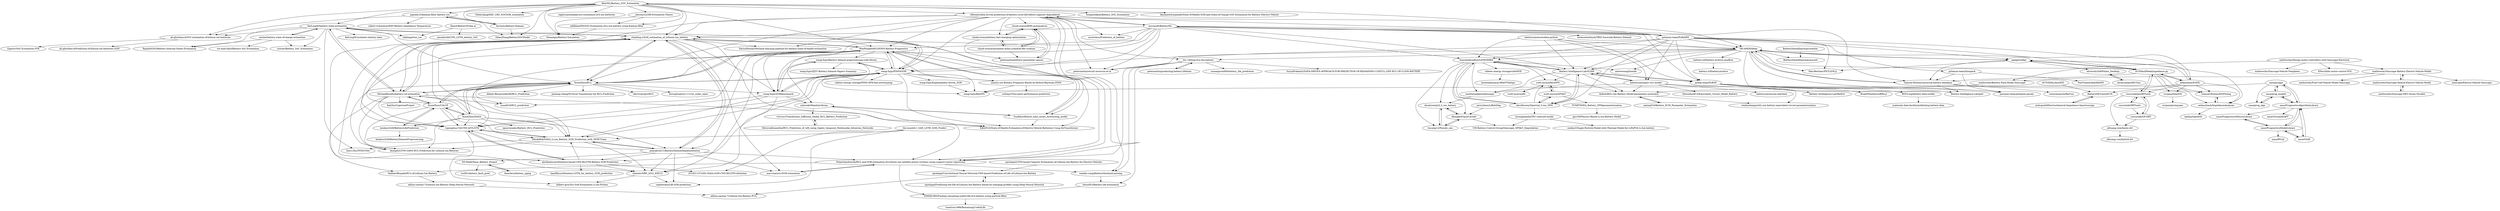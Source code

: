 digraph G {
"AlterWL/Battery_SOC_Estimation" -> "KeiLongW/battery-state-estimation"
"AlterWL/Battery_SOC_Estimation" -> "jogrady23/kalman-filter-battery-soc"
"AlterWL/Battery_SOC_Estimation" -> "larchuto/Battery-Kalman"
"AlterWL/Battery_SOC_Estimation" -> "jdorsey22/298-Estimation-Theory"
"AlterWL/Battery_SOC_Estimation" -> "Shida-Jiang/EKF_UKF_SOCSOH_estimation"
"AlterWL/Battery_SOC_Estimation" -> "NimaAgm/Battery-Simulation"
"AlterWL/Battery_SOC_Estimation" -> "WenPengfei0823/PINN-Battery-Prognostics"
"AlterWL/Battery_SOC_Estimation" -> "raghuramshankar/soc-estimation-of-li-ion-batteries"
"AlterWL/Battery_SOC_Estimation" -> "adilkhan095/SOC-Estimation-of-Li-ion-battery-using-Kalman-filter"
"AlterWL/Battery_SOC_Estimation" -> "ali-ghorbani-k/SOC-estimation-of-lithium-ion-batteries"
"AlterWL/Battery_SOC_Estimation" -> "SihaoZhang/BatterySOCModel"
"AlterWL/Battery_SOC_Estimation" -> "rdbraatz/data-driven-prediction-of-battery-cycle-life-before-capacity-degradation"
"AlterWL/Battery_SOC_Estimation" -> "standing-o/SoH_estimation_of_Lithium-ion_battery"
"AlterWL/Battery_SOC_Estimation" -> "bongseokkim/Battery_SOC_Estimation"
"AlterWL/Battery_SOC_Estimation" -> "dnyaneshwarpatale/State-of-Health-SOH-and-State-of-Charge-SOC-Estimation-for-Battery-Electric-Vehicle"
"rdbraatz/data-driven-prediction-of-battery-cycle-life-before-capacity-degradation" -> "dsr-18/long-live-the-battery"
"rdbraatz/data-driven-prediction-of-battery-cycle-life-before-capacity-degradation" -> "standing-o/SoH_estimation_of_Lithium-ion_battery"
"rdbraatz/data-driven-prediction-of-battery-cycle-life-before-capacity-degradation" -> "WenPengfei0823/PINN-Battery-Prognostics"
"rdbraatz/data-driven-prediction-of-battery-cycle-life-before-capacity-degradation" -> "chueh-ermon/BMS-autoanalysis"
"rdbraatz/data-driven-prediction-of-battery-cycle-life-before-capacity-degradation" -> "chueh-ermon/battery-fast-charging-optimization"
"rdbraatz/data-driven-prediction-of-battery-cycle-life-before-capacity-degradation" -> "XiuzeZhou/RUL"
"rdbraatz/data-driven-prediction-of-battery-cycle-life-before-capacity-degradation" -> "MichaelBosello/battery-rul-estimation"
"rdbraatz/data-driven-prediction-of-battery-cycle-life-before-capacity-degradation" -> "microsoft/BatteryML"
"rdbraatz/data-driven-prediction-of-battery-cycle-life-before-capacity-degradation" -> "TRI-AMDD/beep"
"rdbraatz/data-driven-prediction-of-battery-cycle-life-before-capacity-degradation" -> "wang-fujin/PINN4SOH"
"rdbraatz/data-driven-prediction-of-battery-cycle-life-before-capacity-degradation" -> "petermattia/revisit-severson-et-al"
"rdbraatz/data-driven-prediction-of-battery-cycle-life-before-capacity-degradation" -> "PotatoSpudowski/RUL-and-SOH-estimation-of-Lithium-ion-satellite-power-systems-using-support-vector-regression"
"rdbraatz/data-driven-prediction-of-battery-cycle-life-before-capacity-degradation" -> "DariusRoman/Machine-learning-pipeline-for-battery-state-of-health-estimation"
"rdbraatz/data-driven-prediction-of-battery-cycle-life-before-capacity-degradation" -> "wanbin-song/BatteryMachineLearning"
"rdbraatz/data-driven-prediction-of-battery-cycle-life-before-capacity-degradation" -> "acctouhou/Prediction_of_battery"
"pybamm-team/PyBaMM" -> "microsoft/BatteryML"
"pybamm-team/PyBaMM" -> "lionsimbatoolbox/LIONSIMBA"
"pybamm-team/PyBaMM" -> "pybamm-team/liionpack"
"pybamm-team/PyBaMM" -> "pybop-team/PyBOP"
"pybamm-team/PyBaMM" -> "rdbraatz/data-driven-prediction-of-battery-cycle-life-before-capacity-degradation"
"pybamm-team/PyBaMM" -> "TRI-AMDD/beep"
"pybamm-team/PyBaMM" -> "Battery-Intelligence-Lab/SLIDE"
"pybamm-team/PyBaMM" -> "ECSHackWeek/impedance.py"
"pybamm-team/PyBaMM" -> "jepegit/cellpy"
"pybamm-team/PyBaMM" -> "batterysim/equiv-circ-model"
"pybamm-team/PyBaMM" -> "kbknudsen/PyEIS"
"pybamm-team/PyBaMM" -> "wang-fujin/PINN4SOH"
"pybamm-team/PyBaMM" -> "AlterWL/Battery_SOC_Estimation"
"pybamm-team/PyBaMM" -> "MarcBerliner/PETLION.jl"
"pybamm-team/PyBaMM" -> "davidhowey/Spectral_li-ion_SPM"
"kbknudsen/PyEIS" -> "ECSHackWeek/impedance.py"
"kbknudsen/PyEIS" -> "mdmurbach/ImpedanceAnalyzer"
"kbknudsen/PyEIS" -> "jepegit/cellpy"
"kbknudsen/PyEIS" -> "Samuel-Buteau/EISFitting"
"kbknudsen/PyEIS" -> "vyrjana/DearEIS"
"kbknudsen/PyEIS" -> "TRI-AMDD/beep"
"kbknudsen/PyEIS" -> "ciuccislab/pyDRTtools"
"kbknudsen/PyEIS" -> "BatteryDEV/AutoECM"
"ali-ghorbani-k/SOC-estimation-of-lithium-ion-batteries" -> "Zigarov/SoC-Estimation-SVR"
"ali-ghorbani-k/SOC-estimation-of-lithium-ion-batteries" -> "ali-ghorbani-k/Prediction-of-lithium-ion-batteries-SOH"
"jogrady23/kalman-filter-battery-soc" -> "larchuto/Battery-Kalman"
"jogrady23/kalman-filter-battery-soc" -> "SihaoZhang/BatterySOCModel"
"jogrady23/kalman-filter-battery-soc" -> "robert-richardson/EKF-Battery-Impedance-Temperature"
"jogrady23/kalman-filter-battery-soc" -> "ali-ghorbani-k/SOC-estimation-of-lithium-ion-batteries"
"dsr-18/long-live-the-battery" -> "petermattia/predicting-battery-lifetime"
"dsr-18/long-live-the-battery" -> "usmanjavaid90/battery_life_prediction"
"dsr-18/long-live-the-battery" -> "petermattia/revisit-severson-et-al"
"dsr-18/long-live-the-battery" -> "wanbin-song/BatteryMachineLearning"
"dsr-18/long-live-the-battery" -> "PotatoSpudowski/RUL-and-SOH-estimation-of-Lithium-ion-satellite-power-systems-using-support-vector-regression"
"dsr-18/long-live-the-battery" -> "SuryaPrakash2/DATA-DRIVEN-APPROACH-FOR-PREDICTION-OF-REMAINING-USEFUL-LIFE-RUL-OF-LI-ION-BATTERY"
"dsr-18/long-live-the-battery" -> "zhouxf53/Battery-life-estimation"
"larchuto/Battery-Kalman" -> "jogrady23/kalman-filter-battery-soc"
"larchuto/Battery-Kalman" -> "SihaoZhang/BatterySOCModel"
"petermattia/battery-parameter-spaces" -> "chueh-ermon/BMS-autoanalysis"
"zhouxf53/Battery-life-estimation" -> "EMINJ1995/Finding-remaining-useful-life-of-a-battery-using-particle-filter"
"ECSHackWeek/impedance.py" -> "kbknudsen/PyEIS"
"ECSHackWeek/impedance.py" -> "mdmurbach/ImpedanceAnalyzer"
"ECSHackWeek/impedance.py" -> "jepegit/cellpy"
"ECSHackWeek/impedance.py" -> "ciuccislab/pyDRTtools"
"ECSHackWeek/impedance.py" -> "Samuel-Buteau/EISFitting"
"ECSHackWeek/impedance.py" -> "TRI-AMDD/beep"
"ECSHackWeek/impedance.py" -> "Samuel-Buteau/universal-battery-database"
"ECSHackWeek/impedance.py" -> "vyrjana/DearEIS"
"Samuel-Buteau/EISFitting" -> "mdmurbach/ImpedanceAnalyzer"
"batterysim/esctoolbox-python" -> "batterysim/equiv-circ-model"
"batterysim/esctoolbox-python" -> "TRI-AMDD/beep"
"batterysim/esctoolbox-python" -> "pybop-team/PyBOP"
"batterysim/esctoolbox-python" -> "lionsimbatoolbox/LIONSIMBA"
"batterysim/esctoolbox-python" -> "Battery-Intelligence-Lab/SLIDE"
"dkong8s93/p2d-model" -> "liuyang12/Pseudo_sim"
"dkong8s93/p2d-model" -> "decaluwe/p2d_li_ion_battery"
"dkong8s93/p2d-model" -> "UM-Battery-Control-Group/Simscape_SPMeT_Degredation"
"chueh-ermon/automate-Arbin-schedule-file-creation" -> "chueh-ermon/BMS-autoanalysis"
"chueh-ermon/automate-Arbin-schedule-file-creation" -> "chueh-ermon/battery-fast-charging-optimization"
"chueh-ermon/automate-Arbin-schedule-file-creation" -> "petermattia/battery-parameter-spaces"
"Battery-Intelligence-Lab/SLIDE" -> "davidhowey/Spectral_li-ion_SPM"
"Battery-Intelligence-Lab/SLIDE" -> "matthewpklein/battsimpy"
"Battery-Intelligence-Lab/SLIDE" -> "pybop-team/PyBOP"
"Battery-Intelligence-Lab/SLIDE" -> "lionsimbatoolbox/LIONSIMBA"
"Battery-Intelligence-Lab/SLIDE" -> "fededc88/Li-Ion-Battery-Model-parameters-estimator"
"Battery-Intelligence-Lab/SLIDE" -> "batterysim/equiv-circ-model"
"Battery-Intelligence-Lab/SLIDE" -> "scott-moura/fastDFN"
"batterysim/equiv-circ-model" -> "matthewpklein/battsimpy"
"batterysim/equiv-circ-model" -> "wenlinzhangzwl/Li-ion-battery-equivalent-circuit-parameterization"
"batterysim/equiv-circ-model" -> "Battery-Intelligence-Lab/SLIDE"
"batterysim/equiv-circ-model" -> "fededc88/Li-Ion-Battery-Model-parameters-estimator"
"batterysim/equiv-circ-model" -> "batterysim/nissan-leaf-data"
"batterysim/equiv-circ-model" -> "Zhouzihao914/Equivalent_Circuit_Model_Battery"
"NZ-Wadh/Nasa_Battery_Project" -> "ics091/battery_fault_pred"
"NZ-Wadh/Nasa_Battery_Project" -> "fmardero/battery_aging"
"petermattia/predicting-battery-lifetime" -> "dsr-18/long-live-the-battery"
"jdorsey22/298-Estimation-Theory" -> "NimaAgm/Battery-Simulation"
"jdorsey22/298-Estimation-Theory" -> "adilkhan095/SOC-Estimation-of-Li-ion-battery-using-Kalman-filter"
"jerrychens/LiBattDeg" -> "dkong8s93/p2d-model"
"nasa/PrognosticsMetricsLibrary" -> "nasa/PrognosticsModelLibrary"
"decaluwe/p2d_li_ion_battery" -> "dkong8s93/p2d-model"
"decaluwe/p2d_li_ion_battery" -> "liuyang12/Pseudo_sim"
"wanbin-song/BatteryMachineLearning" -> "zhouxf53/Battery-life-estimation"
"oliverrdz/SoftPotato_Desktop" -> "kiranvad/pyMECSim"
"mathworks/Design-motor-controllers-with-Simscape-Electrical" -> "mathworks/Simscape-Vehicle-Templates"
"mathworks/Design-motor-controllers-with-Simscape-Electrical" -> "mathworks/Simscape-Battery-Electric-Vehicle-Model"
"mathworks/Design-motor-controllers-with-Simscape-Electrical" -> "mathworks/Battery-Pack-Model-Simscape"
"mathworks/Design-motor-controllers-with-Simscape-Electrical" -> "EFeru/bldc-motor-control-FOC" ["e"=1]
"jdhuang-csm/bayes-drt" -> "jdhuang-csm/hybrid-drt"
"ciuccislab/DRTtools" -> "ciuccislab/pyDRTtools"
"ciuccislab/DRTtools" -> "ciuccislab/GP-DRT"
"aditya-saxena-7/Lithium-Ion-Battery-Deep-Neural-Network-" -> "aditya-saxena-7/Lithium-Ion-Battery-PCA-"
"TRI-AMDD/beep" -> "jepegit/cellpy"
"TRI-AMDD/beep" -> "Samuel-Buteau/universal-battery-database"
"TRI-AMDD/beep" -> "Battery-Intelligence-Lab/galv"
"TRI-AMDD/beep" -> "battery-lcf/battery-archive-sandbox"
"TRI-AMDD/beep" -> "ndrewwang/liiondb"
"TRI-AMDD/beep" -> "MarcBerliner/PETLION.jl"
"TRI-AMDD/beep" -> "Battery-Intelligence-Lab/SLIDE"
"TRI-AMDD/beep" -> "dsr-18/long-live-the-battery"
"TRI-AMDD/beep" -> "petermattia/revisit-severson-et-al"
"TRI-AMDD/beep" -> "lionsimbatoolbox/LIONSIMBA"
"TRI-AMDD/beep" -> "paramm-team/pybamm-param"
"TRI-AMDD/beep" -> "BatteryDataAlliance/pymacnet"
"psanabriaUC/BatteryDatasetImplementation" -> "HinokiBAI/NASA_Li-ion_Battery_SOH_Prediction_with_MVIP-Trans"
"psanabriaUC/BatteryDatasetImplementation" -> "standing-o/SoH_estimation_of_Lithium-ion_battery"
"psanabriaUC/BatteryDatasetImplementation" -> "Lipenghua-CQ/CNN-ASTLSTM"
"psanabriaUC/BatteryDatasetImplementation" -> "marvinatorrr/SOH-estimation"
"psanabriaUC/BatteryDatasetImplementation" -> "sophierahn/LiB-SOH-prediction"
"psanabriaUC/BatteryDatasetImplementation" -> "alishbaimran/Attention-based-CNN-BiLSTM-Battery-SOH-Prediction"
"psanabriaUC/BatteryDatasetImplementation" -> "sileneer/NRP_2022_EEE12"
"psanabriaUC/BatteryDatasetImplementation" -> "PotatoSpudowski/RUL-and-SOH-estimation-of-Lithium-ion-satellite-power-systems-using-support-vector-regression"
"psanabriaUC/BatteryDatasetImplementation" -> "NZ-Wadh/Nasa_Battery_Project"
"Samuel-Buteau/universal-battery-database" -> "TRI-AMDD/beep"
"Samuel-Buteau/universal-battery-database" -> "Battery-Intelligence-Lab/galv"
"Samuel-Buteau/universal-battery-database" -> "Samuel-Buteau/EISFitting"
"Samuel-Buteau/universal-battery-database" -> "coresresearch/BatCan"
"PotatoSpudowski/RUL-and-SOH-estimation-of-Lithium-ion-satellite-power-systems-using-support-vector-regression" -> "marvinatorrr/SOH-estimation"
"PotatoSpudowski/RUL-and-SOH-estimation-of-Lithium-ion-satellite-power-systems-using-support-vector-regression" -> "EMINJ1995/Finding-remaining-useful-life-of-a-battery-using-particle-filter"
"PotatoSpudowski/RUL-and-SOH-estimation-of-Lithium-ion-satellite-power-systems-using-support-vector-regression" -> "spratapa/Convolutional-Neural-Network-CNN-based-Prediction-of-Life-of-Lithium-Ion-Battery"
"PotatoSpudowski/RUL-and-SOH-estimation-of-Lithium-ion-satellite-power-systems-using-support-vector-regression" -> "VaibhavBhujade/RUL-of-Lithium-Ion-Battery"
"PotatoSpudowski/RUL-and-SOH-estimation-of-Lithium-ion-satellite-power-systems-using-support-vector-regression" -> "wanbin-song/BatteryMachineLearning"
"ROVI-org/battery-data-toolkit" -> "materials-data-facility/publishing-battery-data"
"kiranvad/pyMECSim" -> "oliverrdz/SoftPotato_Desktop"
"spratapa/Convolutional-Neural-Network-CNN-based-Prediction-of-Life-of-Lithium-Ion-Battery" -> "spratapa/Predicting-the-life-of-Lithium-Ion-Battery-based-on-charging-profiles-using-Deep-Neural-Network"
"spratapa/Convolutional-Neural-Network-CNN-based-Prediction-of-Life-of-Lithium-Ion-Battery" -> "aditya-saxena-7/Lithium-Ion-Battery-PCA-"
"mathworks/Simscape-HEV-Series-Parallel" -> "mathworks/Simscape-Hybrid-Electric-Vehicle-Model"
"chueh-ermon/battery-fast-charging-optimization" -> "chueh-ermon/BMS-autoanalysis"
"chueh-ermon/battery-fast-charging-optimization" -> "chueh-ermon/automate-Arbin-schedule-file-creation"
"chueh-ermon/battery-fast-charging-optimization" -> "petermattia/battery-parameter-spaces"
"adilkhan095/SOC-Estimation-of-Li-ion-battery-using-Kalman-filter" -> "NimaAgm/Battery-Simulation"
"fededc88/Li-Ion-Battery-Model-parameters-estimator" -> "wenlinzhangzwl/Li-ion-battery-equivalent-circuit-parameterization"
"fededc88/Li-Ion-Battery-Model-parameters-estimator" -> "aminnjf19/Battery_ECM_Parameter_Estimation"
"ciuccislab/GP-DRT" -> "jdhuang-csm/bayes-drt"
"ciuccislab/GP-DRT" -> "ciuccislab/pyDRTtools"
"konkon3249/BatteryLifePrediction" -> "konkon3249/BatteryDatasetPreprocessing"
"konkon3249/BatteryLifePrediction" -> "XiuzeZhou/CALCE"
"spratapa/Predicting-the-life-of-Lithium-Ion-Battery-based-on-charging-profiles-using-Deep-Neural-Network" -> "spratapa/Convolutional-Neural-Network-CNN-based-Prediction-of-Life-of-Lithium-Ion-Battery"
"fmardero/battery_aging" -> "NZ-Wadh/Nasa_Battery_Project"
"EMINJ1995/Finding-remaining-useful-life-of-a-battery-using-particle-filter" -> "LeonGuo1988/RemainingUsefulLife"
"nick-gould/Electrochemical-Impedance-Spectroscopy" -> "BatteryDEV/AutoECM"
"XiuzeZhou/NASA" -> "XiuzeZhou/CALCE"
"XiuzeZhou/NASA" -> "XiuzeZhou/RUL"
"XiuzeZhou/NASA" -> "psanabriaUC/BatteryDatasetImplementation"
"XiuzeZhou/NASA" -> "HinokiBAI/NASA_Li-ion_Battery_SOH_Prediction_with_MVIP-Trans"
"XiuzeZhou/NASA" -> "Lipenghua-CQ/CNN-ASTLSTM"
"XiuzeZhou/NASA" -> "konkon3249/BatteryLifePrediction"
"XiuzeZhou/NASA" -> "MichaelBosello/battery-rul-estimation"
"XiuzeZhou/NASA" -> "ikumpli/LSTM-GANS-RUL-Prediction-for-Lithium-ion-Bateries"
"XiuzeZhou/NASA" -> "ignavinuales/Battery_RUL_Prediction"
"XiuzeZhou/NASA" -> "standing-o/SoH_estimation_of_Lithium-ion_battery"
"standing-o/SoH_estimation_of_Lithium-ion_battery" -> "psanabriaUC/BatteryDatasetImplementation"
"standing-o/SoH_estimation_of_Lithium-ion_battery" -> "WenPengfei0823/PINN-Battery-Prognostics"
"standing-o/SoH_estimation_of_Lithium-ion_battery" -> "Lipenghua-CQ/CNN-ASTLSTM"
"standing-o/SoH_estimation_of_Lithium-ion_battery" -> "MichaelBosello/battery-rul-estimation"
"standing-o/SoH_estimation_of_Lithium-ion_battery" -> "sileneer/NRP_2022_EEE12"
"standing-o/SoH_estimation_of_Lithium-ion_battery" -> "DariusRoman/Machine-learning-pipeline-for-battery-state-of-health-estimation"
"standing-o/SoH_estimation_of_Lithium-ion_battery" -> "XiuzeZhou/RUL"
"standing-o/SoH_estimation_of_Lithium-ion_battery" -> "KeiLongW/battery-state-estimation"
"standing-o/SoH_estimation_of_Lithium-ion_battery" -> "PotatoSpudowski/RUL-and-SOH-estimation-of-Lithium-ion-satellite-power-systems-using-support-vector-regression"
"standing-o/SoH_estimation_of_Lithium-ion_battery" -> "alishbaimran/Attention-based-CNN-BiLSTM-Battery-SOH-Prediction"
"standing-o/SoH_estimation_of_Lithium-ion_battery" -> "marvinatorrr/SOH-estimation"
"standing-o/SoH_estimation_of_Lithium-ion_battery" -> "wang-fujin/PINN4SOH"
"standing-o/SoH_estimation_of_Lithium-ion_battery" -> "wang-fujin/SOHbenchmark"
"standing-o/SoH_estimation_of_Lithium-ion_battery" -> "HinokiBAI/NASA_Li-ion_Battery_SOH_Prediction_with_MVIP-Trans"
"standing-o/SoH_estimation_of_Lithium-ion_battery" -> "KiKi0016/State-of-Health-Estimation-of-Electric-Vehicle-Batteries-Using-DeTransformer"
"KeiLongW/battery-state-estimation" -> "sautee/battery-state-of-charge-estimation"
"KeiLongW/battery-state-estimation" -> "Ranjith0203/Battery-Internal-States-Estimation"
"KeiLongW/battery-state-estimation" -> "lokilang/lstm_soc"
"KeiLongW/battery-state-estimation" -> "standing-o/SoH_estimation_of_Lithium-ion_battery"
"KeiLongW/battery-state-estimation" -> "MichaelBosello/battery-rul-estimation"
"KeiLongW/battery-state-estimation" -> "uslumt/Battery_SoC_Estimation"
"KeiLongW/battery-state-estimation" -> "KeiLongW/synthetic-battery-data"
"KeiLongW/battery-state-estimation" -> "Zeyu-Zhu/TFDSUNet"
"KeiLongW/battery-state-estimation" -> "GuoKent/Hybrid_time_series_forecasting_model"
"KeiLongW/battery-state-estimation" -> "ali-ghorbani-k/SOC-estimation-of-lithium-ion-batteries"
"XiuzeZhou/RUL" -> "MichaelBosello/battery-rul-estimation"
"XiuzeZhou/RUL" -> "jiaxiang-cheng/PyTorch-Transformer-for-RUL-Prediction" ["e"=1]
"XiuzeZhou/RUL" -> "XiuzeZhou/CALCE"
"XiuzeZhou/RUL" -> "XiuzeZhou/NASA"
"XiuzeZhou/RUL" -> "standing-o/SoH_estimation_of_Lithium-ion_battery"
"XiuzeZhou/RUL" -> "WenPengfei0823/PINN-Battery-Prognostics"
"XiuzeZhou/RUL" -> "huzaifi18/RUL_prediction"
"XiuzeZhou/RUL" -> "ddrrrr/projectRUL" ["e"=1]
"XiuzeZhou/RUL" -> "ikumpli/LSTM-GANS-RUL-Prediction-for-Lithium-ion-Bateries"
"XiuzeZhou/RUL" -> "biswajitsahoo1111/rul_codes_open" ["e"=1]
"XiuzeZhou/RUL" -> "Lipenghua-CQ/CNN-ASTLSTM"
"XiuzeZhou/RUL" -> "Abhijit-Bhumireddy99/RUL_Prediction" ["e"=1]
"XiuzeZhou/RUL" -> "wang-fujin/SOHbenchmark"
"XiuzeZhou/RUL" -> "wang-fujin/PINN4SOH"
"XiuzeZhou/RUL" -> "KeiLongW/battery-state-estimation"
"XiuzeZhou/CALCE" -> "XiuzeZhou/NASA"
"XiuzeZhou/CALCE" -> "konkon3249/BatteryLifePrediction"
"XiuzeZhou/CALCE" -> "XiuzeZhou/RUL"
"XiuzeZhou/CALCE" -> "ikumpli/LSTM-GANS-RUL-Prediction-for-Lithium-ion-Bateries"
"XiuzeZhou/CALCE" -> "MichaelBosello/battery-rul-estimation"
"XiuzeZhou/CALCE" -> "standing-o/SoH_estimation_of_Lithium-ion_battery"
"XiuzeZhou/CALCE" -> "Lipenghua-CQ/CNN-ASTLSTM"
"XiuzeZhou/CALCE" -> "HinokiBAI/NASA_Li-ion_Battery_SOH_Prediction_with_MVIP-Trans"
"battery-lcf/battery-archive-sandbox" -> "battery-lcf/batteryarchive"
"MichaelBosello/battery-rul-estimation" -> "XiuzeZhou/RUL"
"MichaelBosello/battery-rul-estimation" -> "standing-o/SoH_estimation_of_Lithium-ion_battery"
"MichaelBosello/battery-rul-estimation" -> "KeiLongW/battery-state-estimation"
"MichaelBosello/battery-rul-estimation" -> "VaibhavBhujade/RUL-of-Lithium-Ion-Battery"
"MichaelBosello/battery-rul-estimation" -> "PotatoSpudowski/RUL-and-SOH-estimation-of-Lithium-ion-satellite-power-systems-using-support-vector-regression"
"MichaelBosello/battery-rul-estimation" -> "huzaifi18/RUL_prediction"
"MichaelBosello/battery-rul-estimation" -> "ikumpli/LSTM-GANS-RUL-Prediction-for-Lithium-ion-Bateries"
"MichaelBosello/battery-rul-estimation" -> "Lipenghua-CQ/CNN-ASTLSTM"
"MichaelBosello/battery-rul-estimation" -> "XiuzeZhou/CALCE"
"MichaelBosello/battery-rul-estimation" -> "Kalrfou/CapstoneProject"
"mathworks/Simscape-Battery-Electric-Vehicle-Model" -> "mathworks/Simscape-Hybrid-Electric-Vehicle-Model"
"mathworks/Simscape-Battery-Electric-Vehicle-Model" -> "mathworks/Battery-Pack-Model-Simscape"
"mathworks/Simscape-Battery-Electric-Vehicle-Model" -> "simscape/Electric-Vehicle-Simscape"
"mathworks/Simscape-Battery-Electric-Vehicle-Model" -> "mathworks/Fuel-Cell-Vehicle-Model-Simscape"
"marvinatorrr/SOH-estimation" -> "PotatoSpudowski/RUL-and-SOH-estimation-of-Lithium-ion-satellite-power-systems-using-support-vector-regression"
"ciuccislab/pyDRTtools" -> "ciuccislab/DRTtools"
"ciuccislab/pyDRTtools" -> "ciuccislab/GP-DRT"
"ciuccislab/pyDRTtools" -> "jdhuang-csm/bayes-drt"
"ciuccislab/pyDRTtools" -> "ECSHackWeek/impedance.py"
"mathworks/Battery-Pack-Model-Simscape" -> "fededc88/Li-Ion-Battery-Model-parameters-estimator"
"brosaplanella/TEC-reduced-model" -> "ecekurt/Single-Particle-Model-with-Thermal-Model-for-LiFePO4-Li-Ion-battery"
"brosaplanella/TEC-reduced-model" -> "UM-Battery-Control-Group/Simscape_SPMeT_Degredation"
"spratapa/LSTM-based-Capacity-Estimation-of-Lithium-Ion-Battery-for-Electric-Vehicles" -> "spratapa/Convolutional-Neural-Network-CNN-based-Prediction-of-Life-of-Lithium-Ion-Battery"
"mathworks/Simscape-Hybrid-Electric-Vehicle-Model" -> "mathworks/Simscape-HEV-Series-Parallel"
"mathworks/Simscape-Hybrid-Electric-Vehicle-Model" -> "mathworks/Simscape-Battery-Electric-Vehicle-Model"
"nasa/prog_models" -> "nasa/prog_algs"
"nasa/prog_models" -> "nasa/progpy"
"nasa/prog_models" -> "nasa/PrognosticsAlgorithmLibrary"
"nasa/prog_algs" -> "nasa/prog_models"
"khazit/BatteryProbe.ai" -> "lokilang/lstm_soc"
"khazit/BatteryProbe.ai" -> "jasonbirdd/CNN_LSTM_battery_SoC"
"liuyang12/Pseudo_sim" -> "dkong8s93/p2d-model"
"liuyang12/Pseudo_sim" -> "decaluwe/p2d_li_ion_battery"
"VaibhavBhujade/RUL-of-Lithium-Ion-Battery" -> "aditya-saxena-7/Lithium-Ion-Battery-Deep-Neural-Network-"
"AUTODIAL/AutoEIS" -> "BatteryDEV/AutoECM"
"vyrjana/DearEIS" -> "vyrjana/pyimpspec"
"TUMFTM/EA_Battery_SPMparameterization" -> "qiu109/Physics-Based-Li-ion-Battery-Model"
"jepegit/cellpy" -> "TRI-AMDD/beep"
"jepegit/cellpy" -> "mdmurbach/ImpedanceAnalyzer"
"jepegit/cellpy" -> "Samuel-Buteau/universal-battery-database"
"jepegit/cellpy" -> "oliverrdz/SoftPotato_Desktop"
"jepegit/cellpy" -> "ECSHackWeek/impedance.py"
"jepegit/cellpy" -> "MarcBerliner/PETLION.jl"
"Lipenghua-CQ/CNN-ASTLSTM" -> "HinokiBAI/NASA_Li-ion_Battery_SOH_Prediction_with_MVIP-Trans"
"Lipenghua-CQ/CNN-ASTLSTM" -> "hilbert-qyw/Soc-SoH-Estimation-Li-ion-Python"
"Lipenghua-CQ/CNN-ASTLSTM" -> "alishbaimran/Attention-based-CNN-BiLSTM-Battery-SOH-Prediction"
"pybamm-team/liionpack" -> "Samuel-Buteau/universal-battery-database"
"pybamm-team/liionpack" -> "TomTranter/JellyBaMM"
"pybamm-team/liionpack" -> "paramm-team/pybamm-param"
"the-mood/LC_GAN_LSTM_SOH_Predict" -> "sophierahn/LiB-SOH-prediction"
"the-mood/LC_GAN_LSTM_SOH_Predict" -> "2019211474/DL-NASA-SOH-CNN-BILSTM-Attention"
"the-mood/LC_GAN_LSTM_SOH_Predict" -> "HinokiBAI/NASA_Li-ion_Battery_SOH_Prediction_with_MVIP-Trans"
"cidetec-energy-storage/cideMOD" -> "krishnakumarg1984/FVbattpy"
"sautee/battery-state-of-charge-estimation" -> "uslumt/Battery_SoC_Estimation"
"sautee/battery-state-of-charge-estimation" -> "KeiLongW/battery-state-estimation"
"sautee/battery-state-of-charge-estimation" -> "uw-mad-dash/Battery-SoC-Estimation"
"sautee/battery-state-of-charge-estimation" -> "Ranjith0203/Battery-Internal-States-Estimation"
"WenPengfei0823/PINN-Battery-Prognostics" -> "wang-fujin/PINN4SOH"
"WenPengfei0823/PINN-Battery-Prognostics" -> "standing-o/SoH_estimation_of_Lithium-ion_battery"
"WenPengfei0823/PINN-Battery-Prognostics" -> "Lipenghua-CQ/CNN-ASTLSTM"
"WenPengfei0823/PINN-Battery-Prognostics" -> "zshicode/MambaLithium"
"WenPengfei0823/PINN-Battery-Prognostics" -> "nasa/Li-ion-Battery-Prognosis-Based-on-Hybrid-Bayesian-PINN"
"WenPengfei0823/PINN-Battery-Prognostics" -> "GuoKent/Hybrid_time_series_forecasting_model"
"WenPengfei0823/PINN-Battery-Prognostics" -> "HinokiBAI/NASA_Li-ion_Battery_SOH_Prediction_with_MVIP-Trans"
"WenPengfei0823/PINN-Battery-Prognostics" -> "wang-fujin/Battery-dataset-preprocessing-code-library"
"WenPengfei0823/PINN-Battery-Prognostics" -> "KiKi0016/State-of-Health-Estimation-of-Electric-Vehicle-Batteries-Using-DeTransformer"
"WenPengfei0823/PINN-Battery-Prognostics" -> "wang-fujin/SOHbenchmark"
"WenPengfei0823/PINN-Battery-Prognostics" -> "XiuzeZhou/RUL"
"WenPengfei0823/PINN-Battery-Prognostics" -> "huzaifi18/RUL_prediction"
"WenPengfei0823/PINN-Battery-Prognostics" -> "PotatoSpudowski/RUL-and-SOH-estimation-of-Lithium-ion-satellite-power-systems-using-support-vector-regression"
"WenPengfei0823/PINN-Battery-Prognostics" -> "sileneer/NRP_2022_EEE12"
"WenPengfei0823/PINN-Battery-Prognostics" -> "psanabriaUC/BatteryDatasetImplementation"
"davidhowey/Spectral_li-ion_SPM" -> "scott-moura/SPMeT"
"davidhowey/Spectral_li-ion_SPM" -> "Battery-Intelligence-Lab/SLIDE"
"davidhowey/Spectral_li-ion_SPM" -> "lionsimbatoolbox/LIONSIMBA"
"davidhowey/Spectral_li-ion_SPM" -> "brosaplanella/TEC-reduced-model"
"davidhowey/Spectral_li-ion_SPM" -> "scott-moura/fastDFN"
"nasa/progpy" -> "nasa/prog_algs"
"nasa/progpy" -> "nasa/PrognosticsAlgorithmLibrary"
"nasa/progpy" -> "nasa/prog_models"
"nasa/progpy" -> "wang-fujin/BattNN"
"wang-fujin/Explainability-driven_SOH" -> "wang-fujin/BattNN"
"sileneer/NRP_2022_EEE12" -> "sophierahn/LiB-SOH-prediction"
"sileneer/NRP_2022_EEE12" -> "hilbert-qyw/Soc-SoH-Estimation-Li-ion-Python"
"BatteryDEV/AutoECM" -> "nick-gould/Electrochemical-Impedance-Spectroscopy"
"microsoft/BatteryML" -> "WenPengfei0823/PINN-Battery-Prognostics"
"microsoft/BatteryML" -> "rdbraatz/data-driven-prediction-of-battery-cycle-life-before-capacity-degradation"
"microsoft/BatteryML" -> "wang-fujin/PINN4SOH"
"microsoft/BatteryML" -> "pybop-team/PyBOP"
"microsoft/BatteryML" -> "pybamm-team/PyBaMM"
"microsoft/BatteryML" -> "Battery-Intelligence-Lab/SLIDE"
"microsoft/BatteryML" -> "TRI-AMDD/beep"
"microsoft/BatteryML" -> "acctouhou/Prediction_of_battery"
"microsoft/BatteryML" -> "XiuzeZhou/RUL"
"microsoft/BatteryML" -> "petermattia/revisit-severson-et-al"
"microsoft/BatteryML" -> "wang-fujin/SOHbenchmark"
"microsoft/BatteryML" -> "standing-o/SoH_estimation_of_Lithium-ion_battery"
"microsoft/BatteryML" -> "lionsimbatoolbox/LIONSIMBA"
"microsoft/BatteryML" -> "terencetaothucb/TBSI-Sunwoda-Battery-Dataset"
"microsoft/BatteryML" -> "Samuel-Buteau/universal-battery-database"
"scott-moura/fastDFN" -> "scott-moura/SPMeT"
"scott-moura/fastDFN" -> "scott-moura/dfn"
"wang-fujin/PINN4SOH" -> "wang-fujin/Battery-dataset-preprocessing-code-library"
"wang-fujin/PINN4SOH" -> "WenPengfei0823/PINN-Battery-Prognostics"
"wang-fujin/PINN4SOH" -> "wang-fujin/SOHbenchmark"
"wang-fujin/PINN4SOH" -> "standing-o/SoH_estimation_of_Lithium-ion_battery"
"wang-fujin/PINN4SOH" -> "nasa/Li-ion-Battery-Prognosis-Based-on-Hybrid-Bayesian-PINN"
"wang-fujin/PINN4SOH" -> "wang-fujin/BattNN"
"wang-fujin/PINN4SOH" -> "Lipenghua-CQ/CNN-ASTLSTM"
"wang-fujin/PINN4SOH" -> "HinokiBAI/NASA_Li-ion_Battery_SOH_Prediction_with_MVIP-Trans"
"wang-fujin/PINN4SOH" -> "alishbaimran/Attention-based-CNN-BiLSTM-Battery-SOH-Prediction"
"wang-fujin/PINN4SOH" -> "XiuzeZhou/RUL"
"wang-fujin/PINN4SOH" -> "cidetec-energy-storage/PINN-SPM-fast-prototyping"
"wang-fujin/PINN4SOH" -> "wang-fujin/Explainability-driven_SOH"
"wang-fujin/PINN4SOH" -> "KiKi0016/State-of-Health-Estimation-of-Electric-Vehicle-Batteries-Using-DeTransformer"
"nasa/PrognosticsModelLibrary" -> "nasa/PrognosticsAlgorithmLibrary"
"nasa/PrognosticsModelLibrary" -> "nasa/GSAP"
"nasa/PrognosticsModelLibrary" -> "nasa/PrognosticsMetricsLibrary"
"nasa/PrognosticsModelLibrary" -> "nasa/RVLib"
"nasa/PrognosticsAlgorithmLibrary" -> "nasa/PrognosticsModelLibrary"
"nasa/PrognosticsAlgorithmLibrary" -> "nasa/GSAP"
"nasa/PrognosticsAlgorithmLibrary" -> "nasa/PrognosticsMetricsLibrary"
"nasa/PrognosticsAlgorithmLibrary" -> "nasa/progpy"
"nasa/PrognosticsAlgorithmLibrary" -> "nasa/prog_models"
"nasa/PrognosticsAlgorithmLibrary" -> "nasa/VirtualADAPT"
"GuoKent/Hybrid_time_series_forecasting_model" -> "zshicode/MambaLithium"
"GuoKent/Hybrid_time_series_forecasting_model" -> "KiKi0016/State-of-Health-Estimation-of-Electric-Vehicle-Batteries-Using-DeTransformer"
"GuoKent/Hybrid_time_series_forecasting_model" -> "WenPengfei0823/PINN-Battery-Prognostics"
"lionsimbatoolbox/LIONSIMBA" -> "liuyang12/Pseudo_sim"
"lionsimbatoolbox/LIONSIMBA" -> "dkong8s93/p2d-model"
"lionsimbatoolbox/LIONSIMBA" -> "davidhowey/Spectral_li-ion_SPM"
"lionsimbatoolbox/LIONSIMBA" -> "decaluwe/p2d_li_ion_battery"
"lionsimbatoolbox/LIONSIMBA" -> "ndrewwang/liiondb"
"lionsimbatoolbox/LIONSIMBA" -> "matthewpklein/battsimpy"
"lionsimbatoolbox/LIONSIMBA" -> "scott-moura/fastDFN"
"lionsimbatoolbox/LIONSIMBA" -> "Battery-Intelligence-Lab/SLIDE"
"lionsimbatoolbox/LIONSIMBA" -> "cidetec-energy-storage/cideMOD"
"lionsimbatoolbox/LIONSIMBA" -> "fededc88/Li-Ion-Battery-Model-parameters-estimator"
"HinokiBAI/NASA_Li-ion_Battery_SOH_Prediction_with_MVIP-Trans" -> "Lipenghua-CQ/CNN-ASTLSTM"
"HinokiBAI/NASA_Li-ion_Battery_SOH_Prediction_with_MVIP-Trans" -> "psanabriaUC/BatteryDatasetImplementation"
"HinokiBAI/NASA_Li-ion_Battery_SOH_Prediction_with_MVIP-Trans" -> "sileneer/NRP_2022_EEE12"
"HinokiBAI/NASA_Li-ion_Battery_SOH_Prediction_with_MVIP-Trans" -> "Zeyu-Zhu/TFDSUNet"
"HinokiBAI/NASA_Li-ion_Battery_SOH_Prediction_with_MVIP-Trans" -> "ikumpli/LSTM-GANS-RUL-Prediction-for-Lithium-ion-Bateries"
"pybop-team/PyBOP" -> "Battery-Intelligence-Lab/BatEst"
"pybop-team/PyBOP" -> "Battery-Intelligence-Lab/SLIDE"
"pybop-team/PyBOP" -> "Battery-Intelligence-Lab/galv"
"pybop-team/PyBOP" -> "BradyPlanden/LiiBRA.jl"
"pybop-team/PyBOP" -> "paramm-team/pybamm-param"
"pybop-team/PyBOP" -> "ROVI-org/battery-data-toolkit"
"wang-fujin/SOHbenchmark" -> "wang-fujin/Battery-dataset-preprocessing-code-library"
"wang-fujin/SOHbenchmark" -> "wang-fujin/PINN4SOH"
"wang-fujin/SOHbenchmark" -> "Lipenghua-CQ/CNN-ASTLSTM"
"wang-fujin/SOHbenchmark" -> "zshicode/MambaLithium"
"wang-fujin/SOHbenchmark" -> "HinokiBAI/NASA_Li-ion_Battery_SOH_Prediction_with_MVIP-Trans"
"wang-fujin/SOHbenchmark" -> "sileneer/NRP_2022_EEE12"
"nasa/Li-ion-Battery-Prognosis-Based-on-Hybrid-Bayesian-PINN" -> "wang-fujin/BattNN"
"nasa/Li-ion-Battery-Prognosis-Based-on-Hybrid-Bayesian-PINN" -> "swhlqu/Ultra-early-performance-prediction"
"aminnjf19/Battery_ECM_Parameter_Estimation" -> "fededc88/Li-Ion-Battery-Model-parameters-estimator"
"alishbaimran/Attention-based-CNN-BiLSTM-Battery-SOH-Prediction" -> "hanilRyoo/Attention-LSTM_for_battery_SOH_prediction"
"alishbaimran/Attention-based-CNN-BiLSTM-Battery-SOH-Prediction" -> "Lipenghua-CQ/CNN-ASTLSTM"
"alishbaimran/Attention-based-CNN-BiLSTM-Battery-SOH-Prediction" -> "sileneer/NRP_2022_EEE12"
"alishbaimran/Attention-based-CNN-BiLSTM-Battery-SOH-Prediction" -> "HinokiBAI/NASA_Li-ion_Battery_SOH_Prediction_with_MVIP-Trans"
"alishbaimran/Attention-based-CNN-BiLSTM-Battery-SOH-Prediction" -> "2019211474/DL-NASA-SOH-CNN-BILSTM-Attention"
"BatteryDataAlliance/pyctiarbin" -> "BatteryDataAlliance/pymacnet"
"mdmurbach/ImpedanceAnalyzer" -> "hjelmj/OpenEIS"
"mdmurbach/ImpedanceAnalyzer" -> "Samuel-Buteau/EISFitting"
"scott-moura/SPMeT" -> "scott-moura/fastDFN"
"scott-moura/SPMeT" -> "davidhowey/Spectral_li-ion_SPM"
"scott-moura/SPMeT" -> "TUMFTM/EA_Battery_SPMparameterization"
"Dhruvadityamittal/RUL_Prediction_of_LIB_using_Spatio_temporal_Multimodal_Attention_Networks" -> "vivivorr/Transformer_Diffusion_Model_RUL_Battery_Prediction"
"nasa/GSAP" -> "nasa/PrognosticsModelLibrary"
"nasa/GSAP" -> "nasa/PrognosticsAlgorithmLibrary"
"zshicode/MambaLithium" -> "GuoKent/Hybrid_time_series_forecasting_model"
"zshicode/MambaLithium" -> "KiKi0016/State-of-Health-Estimation-of-Electric-Vehicle-Batteries-Using-DeTransformer"
"zshicode/MambaLithium" -> "vivivorr/Transformer_Diffusion_Model_RUL_Battery_Prediction"
"vivivorr/Transformer_Diffusion_Model_RUL_Battery_Prediction" -> "Dhruvadityamittal/RUL_Prediction_of_LIB_using_Spatio_temporal_Multimodal_Attention_Networks"
"wang-fujin/Battery-dataset-preprocessing-code-library" -> "wang-fujin/SOHbenchmark"
"wang-fujin/Battery-dataset-preprocessing-code-library" -> "wang-fujin/PINN4SOH"
"wang-fujin/Battery-dataset-preprocessing-code-library" -> "wang-fujin/BattNN"
"wang-fujin/Battery-dataset-preprocessing-code-library" -> "wang-fujin/XJTU-Battery-Dataset-Papers-Summary"
"matthewpklein/battsimpy" -> "decaluwe/p2d_li_ion_battery"
"chueh-ermon/BMS-autoanalysis" -> "chueh-ermon/automate-Arbin-schedule-file-creation"
"chueh-ermon/BMS-autoanalysis" -> "chueh-ermon/battery-fast-charging-optimization"
"chueh-ermon/BMS-autoanalysis" -> "petermattia/battery-parameter-spaces"
"AlterWL/Battery_SOC_Estimation" ["l"="52.091,38.079"]
"KeiLongW/battery-state-estimation" ["l"="52.082,38.136"]
"jogrady23/kalman-filter-battery-soc" ["l"="52.155,38.087"]
"larchuto/Battery-Kalman" ["l"="52.138,38.086"]
"jdorsey22/298-Estimation-Theory" ["l"="52.115,38.088"]
"Shida-Jiang/EKF_UKF_SOCSOH_estimation" ["l"="52.102,38.055"]
"NimaAgm/Battery-Simulation" ["l"="52.121,38.078"]
"WenPengfei0823/PINN-Battery-Prognostics" ["l"="52.011,38.113"]
"raghuramshankar/soc-estimation-of-li-ion-batteries" ["l"="52.085,38.057"]
"adilkhan095/SOC-Estimation-of-Li-ion-battery-using-Kalman-filter" ["l"="52.112,38.069"]
"ali-ghorbani-k/SOC-estimation-of-lithium-ion-batteries" ["l"="52.136,38.111"]
"SihaoZhang/BatterySOCModel" ["l"="52.142,38.073"]
"rdbraatz/data-driven-prediction-of-battery-cycle-life-before-capacity-degradation" ["l"="52.003,38.073"]
"standing-o/SoH_estimation_of_Lithium-ion_battery" ["l"="52.031,38.114"]
"bongseokkim/Battery_SOC_Estimation" ["l"="52.128,38.062"]
"dnyaneshwarpatale/State-of-Health-SOH-and-State-of-Charge-SOC-Estimation-for-Battery-Electric-Vehicle" ["l"="52.121,38.049"]
"dsr-18/long-live-the-battery" ["l"="51.956,38.072"]
"chueh-ermon/BMS-autoanalysis" ["l"="51.939,38.058"]
"chueh-ermon/battery-fast-charging-optimization" ["l"="51.946,38.047"]
"XiuzeZhou/RUL" ["l"="52.043,38.103"]
"MichaelBosello/battery-rul-estimation" ["l"="52.045,38.125"]
"microsoft/BatteryML" ["l"="52.017,38.047"]
"TRI-AMDD/beep" ["l"="51.994,38.007"]
"wang-fujin/PINN4SOH" ["l"="52,38.099"]
"petermattia/revisit-severson-et-al" ["l"="51.982,38.046"]
"PotatoSpudowski/RUL-and-SOH-estimation-of-Lithium-ion-satellite-power-systems-using-support-vector-regression" ["l"="51.983,38.123"]
"DariusRoman/Machine-learning-pipeline-for-battery-state-of-health-estimation" ["l"="52.036,38.079"]
"wanbin-song/BatteryMachineLearning" ["l"="51.96,38.091"]
"acctouhou/Prediction_of_battery" ["l"="51.992,38.056"]
"pybamm-team/PyBaMM" ["l"="52.023,38.015"]
"lionsimbatoolbox/LIONSIMBA" ["l"="52.06,37.981"]
"pybamm-team/liionpack" ["l"="51.962,38.008"]
"pybop-team/PyBOP" ["l"="51.999,37.995"]
"Battery-Intelligence-Lab/SLIDE" ["l"="52.043,37.986"]
"ECSHackWeek/impedance.py" ["l"="51.982,37.962"]
"jepegit/cellpy" ["l"="52,37.979"]
"batterysim/equiv-circ-model" ["l"="52.044,37.959"]
"kbknudsen/PyEIS" ["l"="51.963,37.964"]
"MarcBerliner/PETLION.jl" ["l"="52.016,37.991"]
"davidhowey/Spectral_li-ion_SPM" ["l"="52.078,37.988"]
"mdmurbach/ImpedanceAnalyzer" ["l"="51.986,37.945"]
"Samuel-Buteau/EISFitting" ["l"="51.97,37.951"]
"vyrjana/DearEIS" ["l"="51.943,37.944"]
"ciuccislab/pyDRTtools" ["l"="51.962,37.926"]
"BatteryDEV/AutoECM" ["l"="51.908,37.943"]
"Zigarov/SoC-Estimation-SVR" ["l"="52.173,38.113"]
"ali-ghorbani-k/Prediction-of-lithium-ion-batteries-SOH" ["l"="52.165,38.126"]
"robert-richardson/EKF-Battery-Impedance-Temperature" ["l"="52.189,38.085"]
"petermattia/predicting-battery-lifetime" ["l"="51.928,38.069"]
"usmanjavaid90/battery_life_prediction" ["l"="51.915,38.076"]
"SuryaPrakash2/DATA-DRIVEN-APPROACH-FOR-PREDICTION-OF-REMAINING-USEFUL-LIFE-RUL-OF-LI-ION-BATTERY" ["l"="51.932,38.081"]
"zhouxf53/Battery-life-estimation" ["l"="51.929,38.094"]
"petermattia/battery-parameter-spaces" ["l"="51.916,38.055"]
"EMINJ1995/Finding-remaining-useful-life-of-a-battery-using-particle-filter" ["l"="51.925,38.117"]
"Samuel-Buteau/universal-battery-database" ["l"="51.985,37.988"]
"batterysim/esctoolbox-python" ["l"="52.026,37.974"]
"dkong8s93/p2d-model" ["l"="52.101,37.957"]
"liuyang12/Pseudo_sim" ["l"="52.084,37.957"]
"decaluwe/p2d_li_ion_battery" ["l"="52.087,37.968"]
"UM-Battery-Control-Group/Simscape_SPMeT_Degredation" ["l"="52.125,37.952"]
"chueh-ermon/automate-Arbin-schedule-file-creation" ["l"="51.924,38.044"]
"matthewpklein/battsimpy" ["l"="52.065,37.965"]
"fededc88/Li-Ion-Battery-Model-parameters-estimator" ["l"="52.075,37.935"]
"scott-moura/fastDFN" ["l"="52.092,37.989"]
"wenlinzhangzwl/Li-ion-battery-equivalent-circuit-parameterization" ["l"="52.055,37.936"]
"batterysim/nissan-leaf-data" ["l"="52.041,37.927"]
"Zhouzihao914/Equivalent_Circuit_Model_Battery" ["l"="52.033,37.939"]
"NZ-Wadh/Nasa_Battery_Project" ["l"="51.968,38.172"]
"ics091/battery_fault_pred" ["l"="51.941,38.18"]
"fmardero/battery_aging" ["l"="51.952,38.185"]
"jerrychens/LiBattDeg" ["l"="52.122,37.936"]
"nasa/PrognosticsMetricsLibrary" ["l"="51.785,38.2"]
"nasa/PrognosticsModelLibrary" ["l"="51.773,38.189"]
"oliverrdz/SoftPotato_Desktop" ["l"="52.048,37.999"]
"kiranvad/pyMECSim" ["l"="52.068,38.008"]
"mathworks/Design-motor-controllers-with-Simscape-Electrical" ["l"="52.15,37.85"]
"mathworks/Simscape-Vehicle-Templates" ["l"="52.183,37.844"]
"mathworks/Simscape-Battery-Electric-Vehicle-Model" ["l"="52.133,37.828"]
"mathworks/Battery-Pack-Model-Simscape" ["l"="52.118,37.873"]
"EFeru/bldc-motor-control-FOC" ["l"="-20.311,-43.72"]
"jdhuang-csm/bayes-drt" ["l"="51.956,37.892"]
"jdhuang-csm/hybrid-drt" ["l"="51.949,37.873"]
"ciuccislab/DRTtools" ["l"="51.943,37.908"]
"ciuccislab/GP-DRT" ["l"="51.963,37.906"]
"aditya-saxena-7/Lithium-Ion-Battery-Deep-Neural-Network-" ["l"="51.993,38.195"]
"aditya-saxena-7/Lithium-Ion-Battery-PCA-" ["l"="51.976,38.205"]
"Battery-Intelligence-Lab/galv" ["l"="51.976,38"]
"battery-lcf/battery-archive-sandbox" ["l"="51.929,38.014"]
"ndrewwang/liiondb" ["l"="52.031,37.995"]
"paramm-team/pybamm-param" ["l"="51.977,38.016"]
"BatteryDataAlliance/pymacnet" ["l"="51.946,37.999"]
"psanabriaUC/BatteryDatasetImplementation" ["l"="52.014,38.143"]
"HinokiBAI/NASA_Li-ion_Battery_SOH_Prediction_with_MVIP-Trans" ["l"="52.041,38.137"]
"Lipenghua-CQ/CNN-ASTLSTM" ["l"="52.031,38.13"]
"marvinatorrr/SOH-estimation" ["l"="51.992,38.143"]
"sophierahn/LiB-SOH-prediction" ["l"="52.027,38.17"]
"alishbaimran/Attention-based-CNN-BiLSTM-Battery-SOH-Prediction" ["l"="52.024,38.154"]
"sileneer/NRP_2022_EEE12" ["l"="52.028,38.142"]
"coresresearch/BatCan" ["l"="52.003,37.959"]
"spratapa/Convolutional-Neural-Network-CNN-based-Prediction-of-Life-of-Lithium-Ion-Battery" ["l"="51.968,38.185"]
"VaibhavBhujade/RUL-of-Lithium-Ion-Battery" ["l"="51.999,38.162"]
"ROVI-org/battery-data-toolkit" ["l"="51.939,37.979"]
"materials-data-facility/publishing-battery-data" ["l"="51.912,37.971"]
"spratapa/Predicting-the-life-of-Lithium-Ion-Battery-based-on-charging-profiles-using-Deep-Neural-Network" ["l"="51.956,38.201"]
"mathworks/Simscape-HEV-Series-Parallel" ["l"="52.139,37.785"]
"mathworks/Simscape-Hybrid-Electric-Vehicle-Model" ["l"="52.135,37.804"]
"aminnjf19/Battery_ECM_Parameter_Estimation" ["l"="52.088,37.917"]
"konkon3249/BatteryLifePrediction" ["l"="52.099,38.118"]
"konkon3249/BatteryDatasetPreprocessing" ["l"="52.129,38.126"]
"XiuzeZhou/CALCE" ["l"="52.068,38.113"]
"LeonGuo1988/RemainingUsefulLife" ["l"="51.898,38.122"]
"nick-gould/Electrochemical-Impedance-Spectroscopy" ["l"="51.894,37.932"]
"XiuzeZhou/NASA" ["l"="52.064,38.125"]
"ikumpli/LSTM-GANS-RUL-Prediction-for-Lithium-ion-Bateries" ["l"="52.064,38.136"]
"ignavinuales/Battery_RUL_Prediction" ["l"="52.108,38.134"]
"wang-fujin/SOHbenchmark" ["l"="52.017,38.103"]
"KiKi0016/State-of-Health-Estimation-of-Electric-Vehicle-Batteries-Using-DeTransformer" ["l"="51.997,38.121"]
"sautee/battery-state-of-charge-estimation" ["l"="52.116,38.159"]
"Ranjith0203/Battery-Internal-States-Estimation" ["l"="52.129,38.147"]
"lokilang/lstm_soc" ["l"="52.115,38.181"]
"uslumt/Battery_SoC_Estimation" ["l"="52.101,38.166"]
"KeiLongW/synthetic-battery-data" ["l"="52.102,38.151"]
"Zeyu-Zhu/TFDSUNet" ["l"="52.078,38.16"]
"GuoKent/Hybrid_time_series_forecasting_model" ["l"="52.003,38.134"]
"jiaxiang-cheng/PyTorch-Transformer-for-RUL-Prediction" ["l"="51.341,37.897"]
"huzaifi18/RUL_prediction" ["l"="52.017,38.124"]
"ddrrrr/projectRUL" ["l"="51.373,37.93"]
"biswajitsahoo1111/rul_codes_open" ["l"="51.328,37.909"]
"Abhijit-Bhumireddy99/RUL_Prediction" ["l"="51.362,37.913"]
"battery-lcf/batteryarchive" ["l"="51.894,38.01"]
"Kalrfou/CapstoneProject" ["l"="52.062,38.157"]
"simscape/Electric-Vehicle-Simscape" ["l"="52.112,37.816"]
"mathworks/Fuel-Cell-Vehicle-Model-Simscape" ["l"="52.159,37.813"]
"brosaplanella/TEC-reduced-model" ["l"="52.122,37.968"]
"ecekurt/Single-Particle-Model-with-Thermal-Model-for-LiFePO4-Li-Ion-battery" ["l"="52.148,37.959"]
"spratapa/LSTM-based-Capacity-Estimation-of-Lithium-Ion-Battery-for-Electric-Vehicles" ["l"="51.953,38.215"]
"nasa/prog_models" ["l"="51.826,38.176"]
"nasa/prog_algs" ["l"="51.841,38.188"]
"nasa/progpy" ["l"="51.847,38.166"]
"nasa/PrognosticsAlgorithmLibrary" ["l"="51.803,38.182"]
"khazit/BatteryProbe.ai" ["l"="52.136,38.206"]
"jasonbirdd/CNN_LSTM_battery_SoC" ["l"="52.15,38.221"]
"AUTODIAL/AutoEIS" ["l"="51.875,37.934"]
"vyrjana/pyimpspec" ["l"="51.924,37.929"]
"TUMFTM/EA_Battery_SPMparameterization" ["l"="52.155,37.981"]
"qiu109/Physics-Based-Li-ion-Battery-Model" ["l"="52.179,37.978"]
"hilbert-qyw/Soc-SoH-Estimation-Li-ion-Python" ["l"="52.044,38.161"]
"TomTranter/JellyBaMM" ["l"="51.931,38"]
"the-mood/LC_GAN_LSTM_SOH_Predict" ["l"="52.048,38.18"]
"2019211474/DL-NASA-SOH-CNN-BILSTM-Attention" ["l"="52.033,38.191"]
"cidetec-energy-storage/cideMOD" ["l"="52.067,37.946"]
"krishnakumarg1984/FVbattpy" ["l"="52.068,37.922"]
"uw-mad-dash/Battery-SoC-Estimation" ["l"="52.145,38.174"]
"zshicode/MambaLithium" ["l"="51.977,38.135"]
"nasa/Li-ion-Battery-Prognosis-Based-on-Hybrid-Bayesian-PINN" ["l"="51.96,38.125"]
"wang-fujin/Battery-dataset-preprocessing-code-library" ["l"="51.977,38.106"]
"scott-moura/SPMeT" ["l"="52.112,37.986"]
"wang-fujin/BattNN" ["l"="51.938,38.126"]
"wang-fujin/Explainability-driven_SOH" ["l"="51.955,38.112"]
"terencetaothucb/TBSI-Sunwoda-Battery-Dataset" ["l"="51.993,38.035"]
"scott-moura/dfn" ["l"="52.121,37.998"]
"cidetec-energy-storage/PINN-SPM-fast-prototyping" ["l"="51.979,38.087"]
"nasa/GSAP" ["l"="51.78,38.174"]
"nasa/RVLib" ["l"="51.746,38.196"]
"nasa/VirtualADAPT" ["l"="51.803,38.206"]
"Battery-Intelligence-Lab/BatEst" ["l"="51.972,37.98"]
"BradyPlanden/LiiBRA.jl" ["l"="51.959,37.987"]
"swhlqu/Ultra-early-performance-prediction" ["l"="51.929,38.14"]
"hanilRyoo/Attention-LSTM_for_battery_SOH_prediction" ["l"="52.014,38.182"]
"BatteryDataAlliance/pyctiarbin" ["l"="51.914,37.992"]
"hjelmj/OpenEIS" ["l"="51.993,37.924"]
"Dhruvadityamittal/RUL_Prediction_of_LIB_using_Spatio_temporal_Multimodal_Attention_Networks" ["l"="51.918,38.167"]
"vivivorr/Transformer_Diffusion_Model_RUL_Battery_Prediction" ["l"="51.938,38.157"]
"wang-fujin/XJTU-Battery-Dataset-Papers-Summary" ["l"="51.941,38.107"]
}